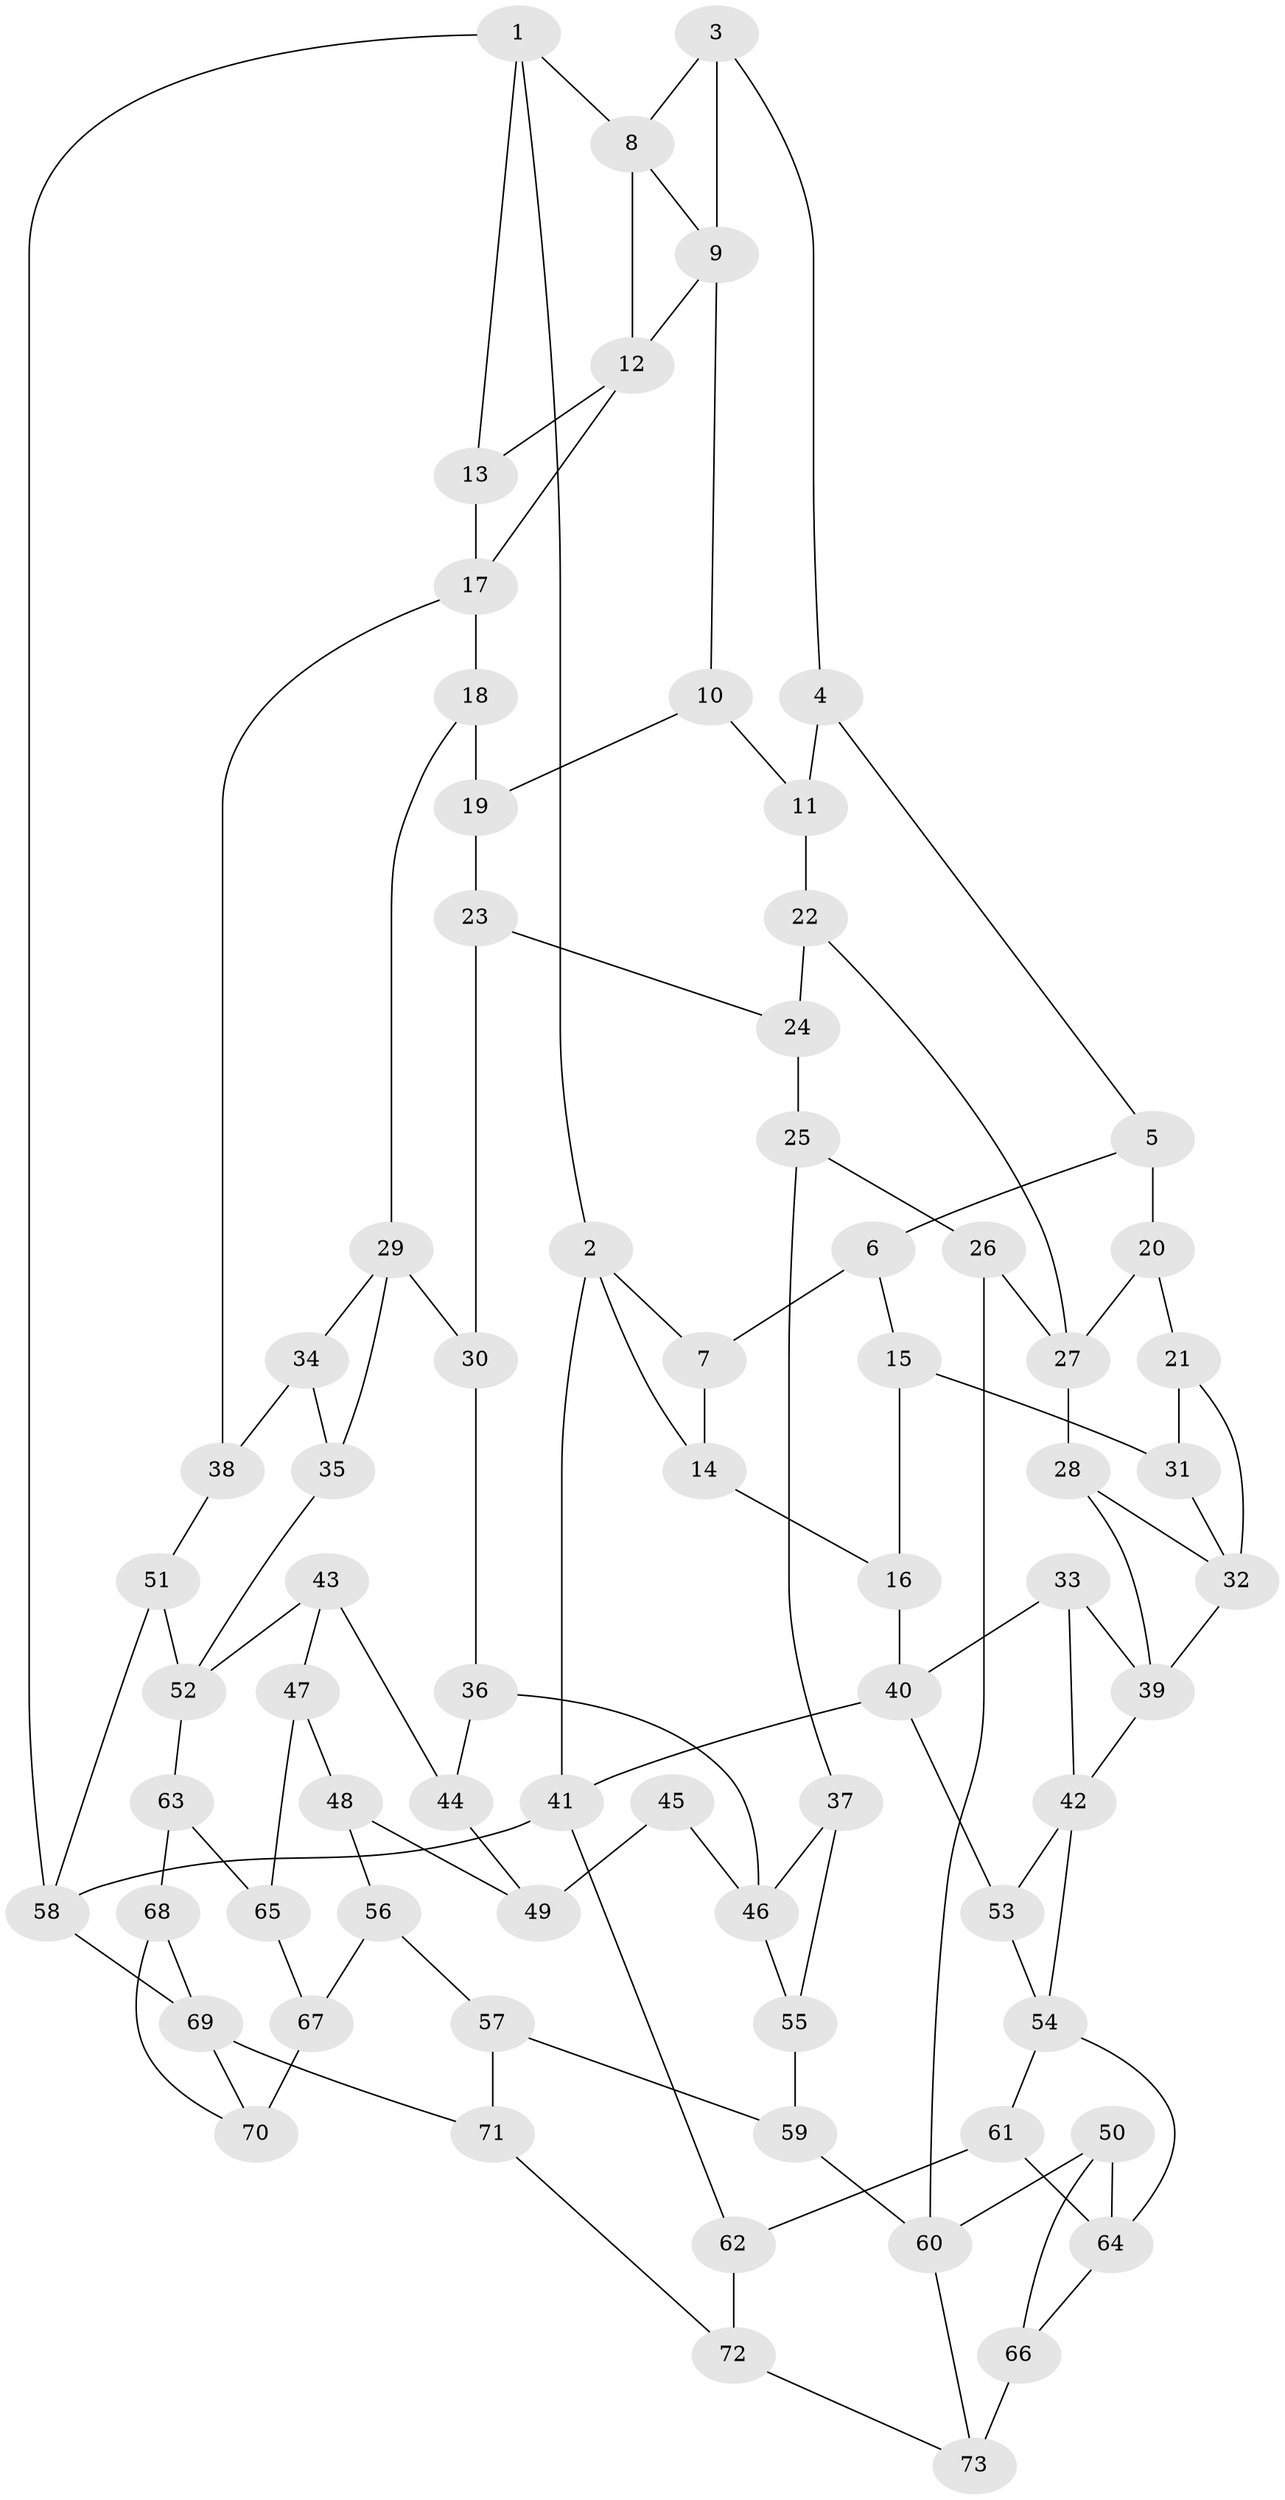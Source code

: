 // original degree distribution, {3: 0.019230769230769232, 4: 0.25, 6: 0.23076923076923078, 5: 0.5}
// Generated by graph-tools (version 1.1) at 2025/38/03/04/25 23:38:26]
// undirected, 73 vertices, 119 edges
graph export_dot {
  node [color=gray90,style=filled];
  1;
  2;
  3;
  4;
  5;
  6;
  7;
  8;
  9;
  10;
  11;
  12;
  13;
  14;
  15;
  16;
  17;
  18;
  19;
  20;
  21;
  22;
  23;
  24;
  25;
  26;
  27;
  28;
  29;
  30;
  31;
  32;
  33;
  34;
  35;
  36;
  37;
  38;
  39;
  40;
  41;
  42;
  43;
  44;
  45;
  46;
  47;
  48;
  49;
  50;
  51;
  52;
  53;
  54;
  55;
  56;
  57;
  58;
  59;
  60;
  61;
  62;
  63;
  64;
  65;
  66;
  67;
  68;
  69;
  70;
  71;
  72;
  73;
  1 -- 2 [weight=1.0];
  1 -- 8 [weight=1.0];
  1 -- 13 [weight=1.0];
  1 -- 58 [weight=1.0];
  2 -- 7 [weight=1.0];
  2 -- 14 [weight=1.0];
  2 -- 41 [weight=1.0];
  3 -- 4 [weight=1.0];
  3 -- 8 [weight=1.0];
  3 -- 9 [weight=1.0];
  4 -- 5 [weight=1.0];
  4 -- 11 [weight=1.0];
  5 -- 6 [weight=1.0];
  5 -- 20 [weight=1.0];
  6 -- 7 [weight=1.0];
  6 -- 15 [weight=1.0];
  7 -- 14 [weight=1.0];
  8 -- 9 [weight=1.0];
  8 -- 12 [weight=1.0];
  9 -- 10 [weight=1.0];
  9 -- 12 [weight=1.0];
  10 -- 11 [weight=1.0];
  10 -- 19 [weight=1.0];
  11 -- 22 [weight=1.0];
  12 -- 13 [weight=1.0];
  12 -- 17 [weight=1.0];
  13 -- 17 [weight=1.0];
  14 -- 16 [weight=1.0];
  15 -- 16 [weight=1.0];
  15 -- 31 [weight=2.0];
  16 -- 40 [weight=1.0];
  17 -- 18 [weight=1.0];
  17 -- 38 [weight=1.0];
  18 -- 19 [weight=1.0];
  18 -- 29 [weight=1.0];
  19 -- 23 [weight=1.0];
  20 -- 21 [weight=1.0];
  20 -- 27 [weight=1.0];
  21 -- 31 [weight=1.0];
  21 -- 32 [weight=1.0];
  22 -- 24 [weight=1.0];
  22 -- 27 [weight=1.0];
  23 -- 24 [weight=1.0];
  23 -- 30 [weight=1.0];
  24 -- 25 [weight=1.0];
  25 -- 26 [weight=1.0];
  25 -- 37 [weight=1.0];
  26 -- 27 [weight=1.0];
  26 -- 60 [weight=1.0];
  27 -- 28 [weight=1.0];
  28 -- 32 [weight=1.0];
  28 -- 39 [weight=1.0];
  29 -- 30 [weight=1.0];
  29 -- 34 [weight=1.0];
  29 -- 35 [weight=1.0];
  30 -- 36 [weight=1.0];
  31 -- 32 [weight=1.0];
  32 -- 39 [weight=1.0];
  33 -- 39 [weight=1.0];
  33 -- 40 [weight=1.0];
  33 -- 42 [weight=1.0];
  34 -- 35 [weight=1.0];
  34 -- 38 [weight=2.0];
  35 -- 52 [weight=1.0];
  36 -- 44 [weight=1.0];
  36 -- 46 [weight=1.0];
  37 -- 46 [weight=1.0];
  37 -- 55 [weight=1.0];
  38 -- 51 [weight=1.0];
  39 -- 42 [weight=1.0];
  40 -- 41 [weight=1.0];
  40 -- 53 [weight=1.0];
  41 -- 58 [weight=1.0];
  41 -- 62 [weight=1.0];
  42 -- 53 [weight=1.0];
  42 -- 54 [weight=1.0];
  43 -- 44 [weight=1.0];
  43 -- 47 [weight=1.0];
  43 -- 52 [weight=1.0];
  44 -- 49 [weight=1.0];
  45 -- 46 [weight=1.0];
  45 -- 49 [weight=2.0];
  46 -- 55 [weight=1.0];
  47 -- 48 [weight=1.0];
  47 -- 65 [weight=2.0];
  48 -- 49 [weight=1.0];
  48 -- 56 [weight=1.0];
  50 -- 60 [weight=1.0];
  50 -- 64 [weight=1.0];
  50 -- 66 [weight=1.0];
  51 -- 52 [weight=1.0];
  51 -- 58 [weight=1.0];
  52 -- 63 [weight=1.0];
  53 -- 54 [weight=1.0];
  54 -- 61 [weight=1.0];
  54 -- 64 [weight=1.0];
  55 -- 59 [weight=2.0];
  56 -- 57 [weight=1.0];
  56 -- 67 [weight=1.0];
  57 -- 59 [weight=1.0];
  57 -- 71 [weight=1.0];
  58 -- 69 [weight=1.0];
  59 -- 60 [weight=1.0];
  60 -- 73 [weight=1.0];
  61 -- 62 [weight=1.0];
  61 -- 64 [weight=1.0];
  62 -- 72 [weight=1.0];
  63 -- 65 [weight=1.0];
  63 -- 68 [weight=1.0];
  64 -- 66 [weight=1.0];
  65 -- 67 [weight=1.0];
  66 -- 73 [weight=2.0];
  67 -- 70 [weight=2.0];
  68 -- 69 [weight=1.0];
  68 -- 70 [weight=1.0];
  69 -- 70 [weight=1.0];
  69 -- 71 [weight=1.0];
  71 -- 72 [weight=1.0];
  72 -- 73 [weight=1.0];
}
